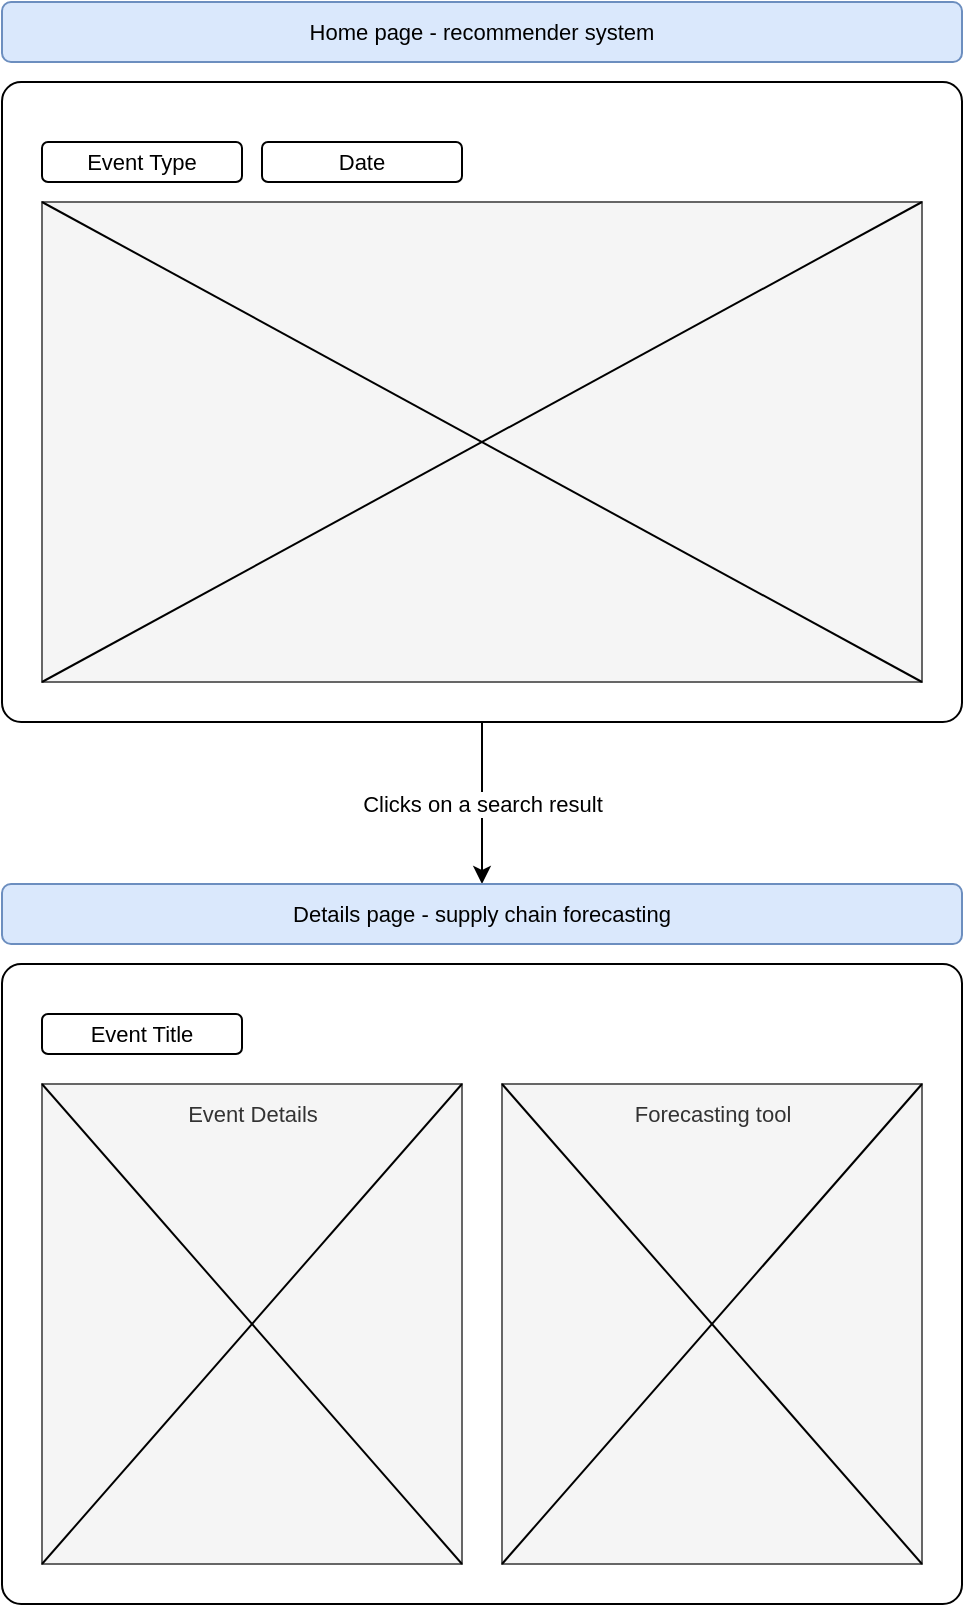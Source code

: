 <mxfile version="20.5.3" type="device"><diagram id="oA2ZEEPiAv2wIYI50DtO" name="Page-1"><mxGraphModel dx="1181" dy="659" grid="1" gridSize="10" guides="1" tooltips="1" connect="1" arrows="1" fold="1" page="1" pageScale="1" pageWidth="827" pageHeight="1169" math="0" shadow="0"><root><mxCell id="0"/><mxCell id="1" parent="0"/><mxCell id="AxDV1PzkktaPMHMWqoBa-1" value="" style="rounded=1;whiteSpace=wrap;html=1;rotation=0;sketch=0;glass=0;shadow=0;arcSize=3;" parent="1" vertex="1"><mxGeometry x="40" y="80" width="480" height="320" as="geometry"/></mxCell><mxCell id="AxDV1PzkktaPMHMWqoBa-2" value="&lt;font style=&quot;font-size: 11px;&quot;&gt;Event Type&lt;/font&gt;" style="rounded=1;whiteSpace=wrap;html=1;shadow=0;glass=0;sketch=0;" parent="1" vertex="1"><mxGeometry x="60" y="110" width="100" height="20" as="geometry"/></mxCell><mxCell id="AxDV1PzkktaPMHMWqoBa-3" value="&lt;font style=&quot;font-size: 11px;&quot;&gt;Date&lt;/font&gt;" style="rounded=1;whiteSpace=wrap;html=1;shadow=0;glass=0;sketch=0;" parent="1" vertex="1"><mxGeometry x="170" y="110" width="100" height="20" as="geometry"/></mxCell><mxCell id="AxDV1PzkktaPMHMWqoBa-7" value="" style="rounded=0;whiteSpace=wrap;html=1;shadow=0;glass=0;sketch=0;fontSize=11;arcSize=3;fillColor=#f5f5f5;fontColor=#333333;strokeColor=#666666;" parent="1" vertex="1"><mxGeometry x="60" y="140" width="440" height="240" as="geometry"/></mxCell><mxCell id="AxDV1PzkktaPMHMWqoBa-8" value="" style="endArrow=none;html=1;rounded=0;fontSize=11;exitX=0;exitY=1;exitDx=0;exitDy=0;entryX=1;entryY=0;entryDx=0;entryDy=0;" parent="1" source="AxDV1PzkktaPMHMWqoBa-7" target="AxDV1PzkktaPMHMWqoBa-7" edge="1"><mxGeometry width="50" height="50" relative="1" as="geometry"><mxPoint x="250" y="235" as="sourcePoint"/><mxPoint x="340" y="285" as="targetPoint"/></mxGeometry></mxCell><mxCell id="AxDV1PzkktaPMHMWqoBa-9" value="" style="endArrow=none;html=1;rounded=0;fontSize=11;exitX=0;exitY=0;exitDx=0;exitDy=0;entryX=1;entryY=1;entryDx=0;entryDy=0;" parent="1" source="AxDV1PzkktaPMHMWqoBa-7" target="AxDV1PzkktaPMHMWqoBa-7" edge="1"><mxGeometry width="50" height="50" relative="1" as="geometry"><mxPoint x="180" y="250" as="sourcePoint"/><mxPoint x="230" y="200" as="targetPoint"/></mxGeometry></mxCell><mxCell id="AxDV1PzkktaPMHMWqoBa-10" value="Clicks on a search result" style="endArrow=classic;html=1;rounded=0;fontSize=11;exitX=0.5;exitY=1;exitDx=0;exitDy=0;entryX=0.5;entryY=0;entryDx=0;entryDy=0;" parent="1" source="AxDV1PzkktaPMHMWqoBa-1" target="AxDV1PzkktaPMHMWqoBa-15" edge="1"><mxGeometry relative="1" as="geometry"><mxPoint x="530" y="239.5" as="sourcePoint"/><mxPoint x="280" y="520" as="targetPoint"/></mxGeometry></mxCell><mxCell id="AxDV1PzkktaPMHMWqoBa-12" value="Home page - recommender system" style="rounded=1;whiteSpace=wrap;html=1;shadow=0;glass=0;sketch=0;fontSize=11;fillColor=#dae8fc;strokeColor=#6c8ebf;" parent="1" vertex="1"><mxGeometry x="40" y="40" width="480" height="30" as="geometry"/></mxCell><mxCell id="AxDV1PzkktaPMHMWqoBa-14" value="" style="rounded=1;whiteSpace=wrap;html=1;rotation=0;sketch=0;glass=0;shadow=0;arcSize=3;" parent="1" vertex="1"><mxGeometry x="40" y="521" width="480" height="320" as="geometry"/></mxCell><mxCell id="AxDV1PzkktaPMHMWqoBa-15" value="Details page - supply chain forecasting" style="rounded=1;whiteSpace=wrap;html=1;shadow=0;glass=0;sketch=0;fontSize=11;fillColor=#dae8fc;strokeColor=#6c8ebf;" parent="1" vertex="1"><mxGeometry x="40" y="481" width="480" height="30" as="geometry"/></mxCell><mxCell id="AxDV1PzkktaPMHMWqoBa-16" value="&lt;font style=&quot;font-size: 11px;&quot;&gt;Event Title&lt;/font&gt;" style="rounded=1;whiteSpace=wrap;html=1;shadow=0;glass=0;sketch=0;" parent="1" vertex="1"><mxGeometry x="60" y="546" width="100" height="20" as="geometry"/></mxCell><mxCell id="AxDV1PzkktaPMHMWqoBa-17" value="" style="rounded=0;whiteSpace=wrap;html=1;shadow=0;glass=0;sketch=0;fontSize=11;arcSize=3;fillColor=#f5f5f5;fontColor=#333333;strokeColor=#666666;" parent="1" vertex="1"><mxGeometry x="60" y="581" width="210" height="240" as="geometry"/></mxCell><mxCell id="AxDV1PzkktaPMHMWqoBa-18" value="" style="rounded=0;whiteSpace=wrap;html=1;shadow=0;glass=0;sketch=0;fontSize=11;arcSize=3;fillColor=#f5f5f5;fontColor=#333333;strokeColor=#666666;" parent="1" vertex="1"><mxGeometry x="290" y="581" width="210" height="240" as="geometry"/></mxCell><mxCell id="AxDV1PzkktaPMHMWqoBa-19" value="" style="endArrow=none;html=1;rounded=0;fontSize=11;exitX=0;exitY=1;exitDx=0;exitDy=0;entryX=1;entryY=0;entryDx=0;entryDy=0;" parent="1" source="AxDV1PzkktaPMHMWqoBa-18" target="AxDV1PzkktaPMHMWqoBa-18" edge="1"><mxGeometry width="50" height="50" relative="1" as="geometry"><mxPoint x="390" y="521" as="sourcePoint"/><mxPoint x="440" y="471" as="targetPoint"/></mxGeometry></mxCell><mxCell id="AxDV1PzkktaPMHMWqoBa-20" value="&lt;span style=&quot;color: rgb(51, 51, 51);&quot;&gt;Forecasting tool&lt;/span&gt;" style="text;html=1;resizable=0;autosize=1;align=center;verticalAlign=middle;points=[];fillColor=none;strokeColor=none;rounded=0;shadow=0;glass=0;sketch=0;fontSize=11;" parent="1" vertex="1"><mxGeometry x="345" y="581" width="100" height="30" as="geometry"/></mxCell><mxCell id="AxDV1PzkktaPMHMWqoBa-21" value="" style="endArrow=none;html=1;rounded=0;fontSize=11;exitX=0;exitY=0;exitDx=0;exitDy=0;entryX=1;entryY=1;entryDx=0;entryDy=0;" parent="1" source="AxDV1PzkktaPMHMWqoBa-18" target="AxDV1PzkktaPMHMWqoBa-18" edge="1"><mxGeometry width="50" height="50" relative="1" as="geometry"><mxPoint x="300" y="831" as="sourcePoint"/><mxPoint x="510" y="591" as="targetPoint"/></mxGeometry></mxCell><mxCell id="AxDV1PzkktaPMHMWqoBa-22" value="" style="endArrow=none;html=1;rounded=0;fontSize=11;exitX=0;exitY=0;exitDx=0;exitDy=0;entryX=1;entryY=1;entryDx=0;entryDy=0;" parent="1" source="AxDV1PzkktaPMHMWqoBa-17" target="AxDV1PzkktaPMHMWqoBa-17" edge="1"><mxGeometry width="50" height="50" relative="1" as="geometry"><mxPoint x="390" y="521" as="sourcePoint"/><mxPoint x="440" y="471" as="targetPoint"/></mxGeometry></mxCell><mxCell id="AxDV1PzkktaPMHMWqoBa-23" value="" style="endArrow=none;html=1;rounded=0;fontSize=11;exitX=0;exitY=1;exitDx=0;exitDy=0;entryX=1;entryY=0;entryDx=0;entryDy=0;" parent="1" source="AxDV1PzkktaPMHMWqoBa-17" target="AxDV1PzkktaPMHMWqoBa-17" edge="1"><mxGeometry width="50" height="50" relative="1" as="geometry"><mxPoint x="390" y="521" as="sourcePoint"/><mxPoint x="440" y="471" as="targetPoint"/></mxGeometry></mxCell><mxCell id="AxDV1PzkktaPMHMWqoBa-24" value="&lt;span style=&quot;color: rgb(51, 51, 51);&quot;&gt;Event Details&lt;/span&gt;" style="text;html=1;resizable=0;autosize=1;align=center;verticalAlign=middle;points=[];fillColor=none;strokeColor=none;rounded=0;shadow=0;glass=0;sketch=0;fontSize=11;" parent="1" vertex="1"><mxGeometry x="120" y="581" width="90" height="30" as="geometry"/></mxCell></root></mxGraphModel></diagram></mxfile>